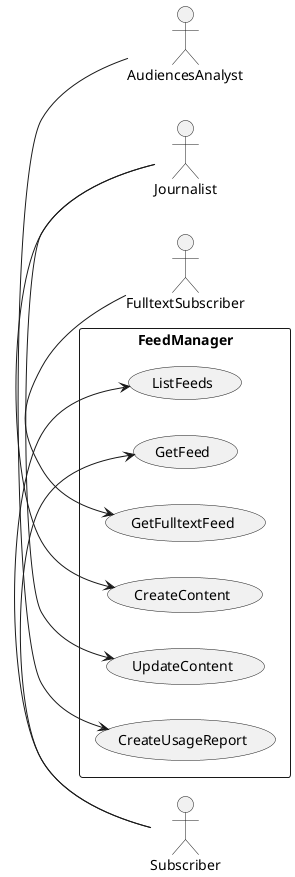 @startuml
left to right direction

actor Subscriber
actor FulltextSubscriber
actor Journalist
actor AudiencesAnalyst

rectangle FeedManager {
  Subscriber -> (ListFeeds)
  Subscriber -> (GetFeed)
  FulltextSubscriber -> (GetFulltextFeed)
  (CreateContent) <- Journalist
  (UpdateContent) <- Journalist
  (CreateUsageReport) <- AudiencesAnalyst
}

@enduml

